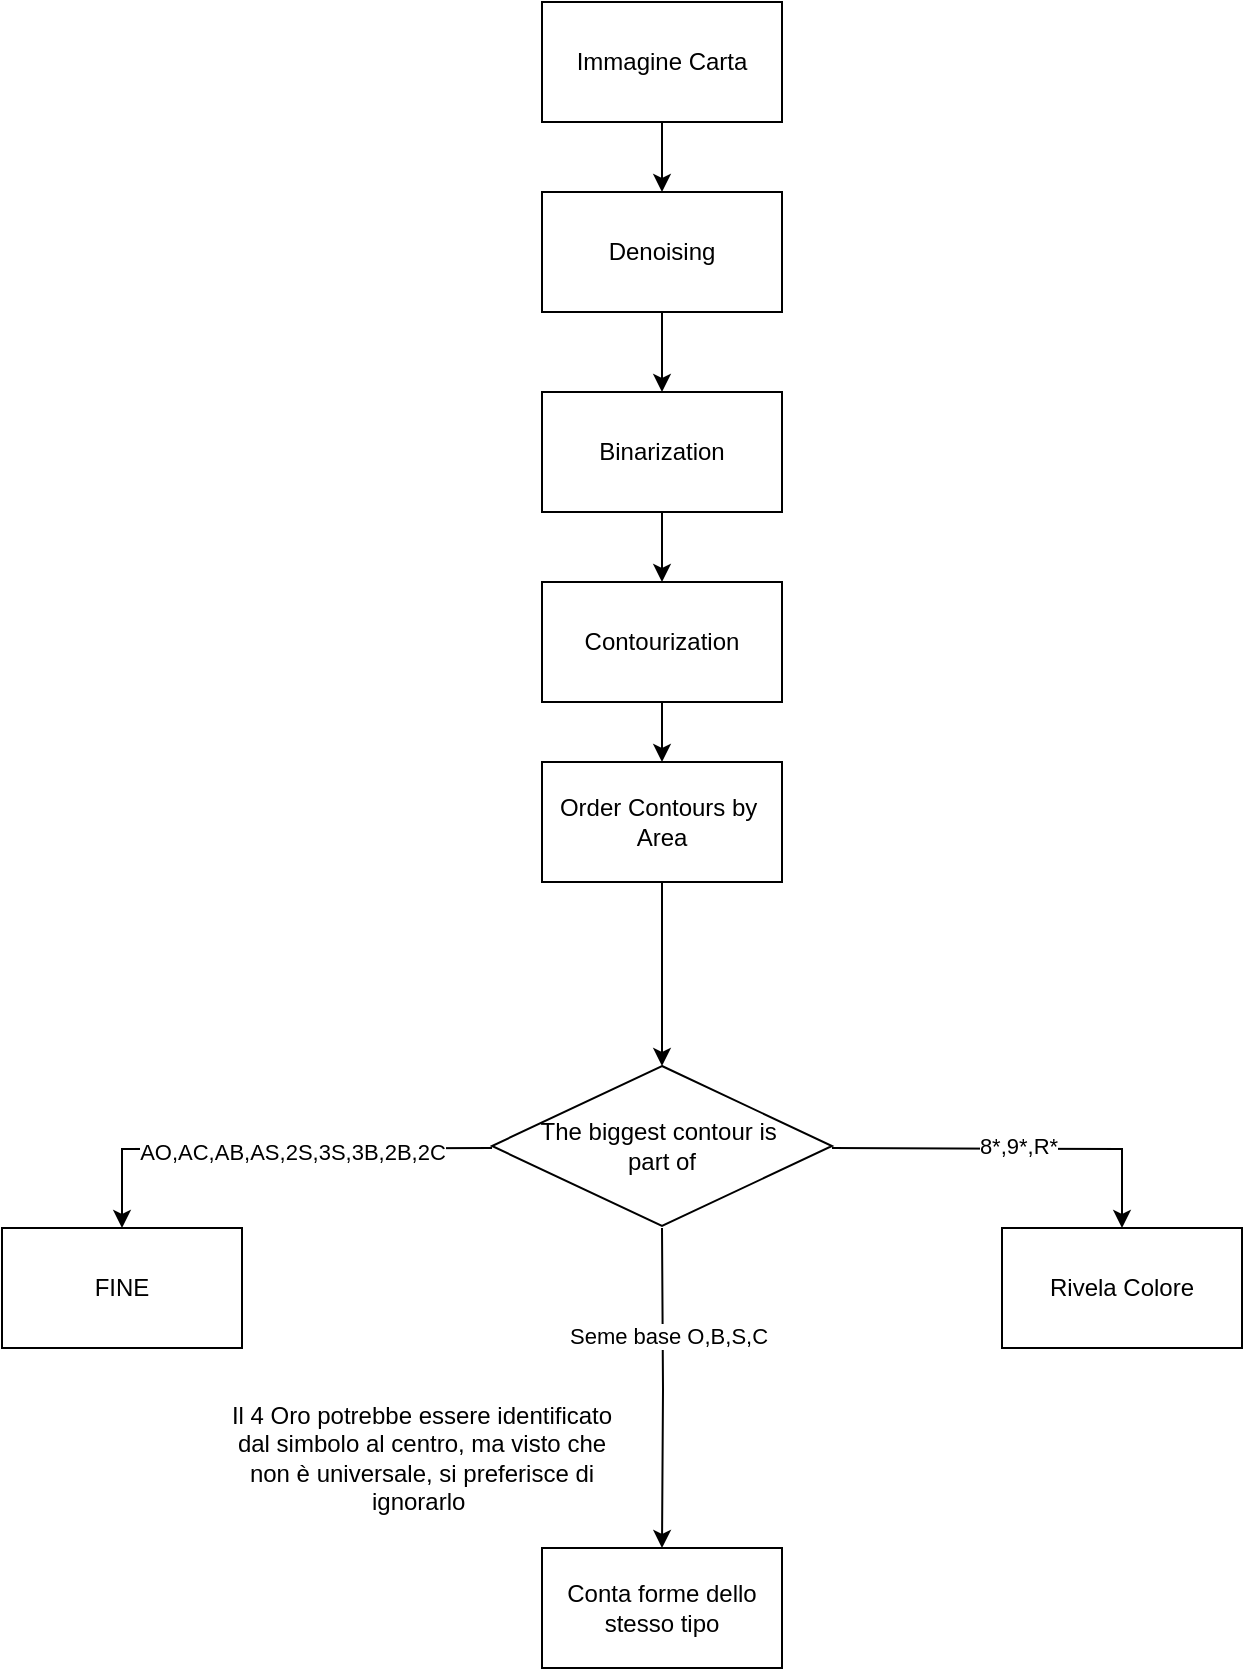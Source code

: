 <mxfile version="23.1.5" type="device">
  <diagram name="Pagina-1" id="IBxGYhdjXNhvbzq594ZX">
    <mxGraphModel dx="1062" dy="627" grid="1" gridSize="10" guides="1" tooltips="1" connect="1" arrows="1" fold="1" page="1" pageScale="1" pageWidth="827" pageHeight="1169" math="0" shadow="0">
      <root>
        <mxCell id="0" />
        <mxCell id="1" parent="0" />
        <mxCell id="2eioUZBjE8bfNR_qd9BA-19" value="" style="edgeStyle=orthogonalEdgeStyle;rounded=0;orthogonalLoop=1;jettySize=auto;html=1;" edge="1" parent="1" source="2eioUZBjE8bfNR_qd9BA-1" target="2eioUZBjE8bfNR_qd9BA-18">
          <mxGeometry relative="1" as="geometry" />
        </mxCell>
        <mxCell id="2eioUZBjE8bfNR_qd9BA-1" value="Immagine Carta" style="rounded=0;whiteSpace=wrap;html=1;" vertex="1" parent="1">
          <mxGeometry x="360" width="120" height="60" as="geometry" />
        </mxCell>
        <mxCell id="2eioUZBjE8bfNR_qd9BA-7" style="edgeStyle=orthogonalEdgeStyle;rounded=0;orthogonalLoop=1;jettySize=auto;html=1;exitX=0;exitY=0.5;exitDx=0;exitDy=0;entryX=0.5;entryY=0;entryDx=0;entryDy=0;" edge="1" parent="1" target="2eioUZBjE8bfNR_qd9BA-4">
          <mxGeometry relative="1" as="geometry">
            <mxPoint x="335" y="573" as="sourcePoint" />
          </mxGeometry>
        </mxCell>
        <mxCell id="2eioUZBjE8bfNR_qd9BA-13" value="&lt;div style=&quot;color: rgb(212, 212, 212); background-color: rgb(30, 30, 30); font-family: &amp;quot;Droid Sans Mono&amp;quot;, &amp;quot;monospace&amp;quot;, monospace; line-height: 19px; font-size: 8px;&quot;&gt;&lt;br&gt;&lt;/div&gt;" style="edgeLabel;html=1;align=center;verticalAlign=middle;resizable=0;points=[];" vertex="1" connectable="0" parent="2eioUZBjE8bfNR_qd9BA-7">
          <mxGeometry x="-0.375" y="4" relative="1" as="geometry">
            <mxPoint as="offset" />
          </mxGeometry>
        </mxCell>
        <mxCell id="2eioUZBjE8bfNR_qd9BA-14" value="AO,AC,AB,AS,2S,3S,3B,2B,2C" style="edgeLabel;html=1;align=center;verticalAlign=middle;resizable=0;points=[];" vertex="1" connectable="0" parent="2eioUZBjE8bfNR_qd9BA-7">
          <mxGeometry x="-0.105" y="1" relative="1" as="geometry">
            <mxPoint as="offset" />
          </mxGeometry>
        </mxCell>
        <mxCell id="2eioUZBjE8bfNR_qd9BA-9" value="" style="edgeStyle=orthogonalEdgeStyle;rounded=0;orthogonalLoop=1;jettySize=auto;html=1;" edge="1" parent="1" target="2eioUZBjE8bfNR_qd9BA-8">
          <mxGeometry relative="1" as="geometry">
            <mxPoint x="420" y="613" as="sourcePoint" />
          </mxGeometry>
        </mxCell>
        <mxCell id="2eioUZBjE8bfNR_qd9BA-15" value="&lt;div&gt;Seme base O,B,S,C&lt;/div&gt;" style="edgeLabel;html=1;align=center;verticalAlign=middle;resizable=0;points=[];" vertex="1" connectable="0" parent="2eioUZBjE8bfNR_qd9BA-9">
          <mxGeometry x="-0.332" y="2" relative="1" as="geometry">
            <mxPoint as="offset" />
          </mxGeometry>
        </mxCell>
        <mxCell id="2eioUZBjE8bfNR_qd9BA-12" style="edgeStyle=orthogonalEdgeStyle;rounded=0;orthogonalLoop=1;jettySize=auto;html=1;exitX=1;exitY=0.5;exitDx=0;exitDy=0;entryX=0.5;entryY=0;entryDx=0;entryDy=0;" edge="1" parent="1" target="2eioUZBjE8bfNR_qd9BA-10">
          <mxGeometry relative="1" as="geometry">
            <mxPoint x="505" y="573" as="sourcePoint" />
          </mxGeometry>
        </mxCell>
        <mxCell id="2eioUZBjE8bfNR_qd9BA-16" value="8*,9*,R*" style="edgeLabel;html=1;align=center;verticalAlign=middle;resizable=0;points=[];" vertex="1" connectable="0" parent="2eioUZBjE8bfNR_qd9BA-12">
          <mxGeometry x="0.006" y="2" relative="1" as="geometry">
            <mxPoint as="offset" />
          </mxGeometry>
        </mxCell>
        <mxCell id="2eioUZBjE8bfNR_qd9BA-2" value="The biggest contour is&amp;nbsp;&lt;br&gt;part of" style="rhombus;whiteSpace=wrap;html=1;" vertex="1" parent="1">
          <mxGeometry x="335" y="532" width="170" height="80" as="geometry" />
        </mxCell>
        <mxCell id="2eioUZBjE8bfNR_qd9BA-4" value="FINE" style="rounded=0;whiteSpace=wrap;html=1;" vertex="1" parent="1">
          <mxGeometry x="90" y="613" width="120" height="60" as="geometry" />
        </mxCell>
        <mxCell id="2eioUZBjE8bfNR_qd9BA-8" value="Conta forme dello stesso tipo" style="rounded=0;whiteSpace=wrap;html=1;" vertex="1" parent="1">
          <mxGeometry x="360" y="773" width="120" height="60" as="geometry" />
        </mxCell>
        <mxCell id="2eioUZBjE8bfNR_qd9BA-10" value="Rivela Colore" style="rounded=0;whiteSpace=wrap;html=1;" vertex="1" parent="1">
          <mxGeometry x="590" y="613" width="120" height="60" as="geometry" />
        </mxCell>
        <mxCell id="2eioUZBjE8bfNR_qd9BA-17" value="Il 4 Oro potrebbe essere identificato dal simbolo al centro, ma visto che non è universale, si preferisce di ignorarlo&amp;nbsp;" style="text;html=1;align=center;verticalAlign=middle;whiteSpace=wrap;rounded=0;" vertex="1" parent="1">
          <mxGeometry x="200" y="693" width="200" height="70" as="geometry" />
        </mxCell>
        <mxCell id="2eioUZBjE8bfNR_qd9BA-21" value="" style="edgeStyle=orthogonalEdgeStyle;rounded=0;orthogonalLoop=1;jettySize=auto;html=1;" edge="1" parent="1" source="2eioUZBjE8bfNR_qd9BA-18" target="2eioUZBjE8bfNR_qd9BA-20">
          <mxGeometry relative="1" as="geometry" />
        </mxCell>
        <mxCell id="2eioUZBjE8bfNR_qd9BA-18" value="Denoising" style="rounded=0;whiteSpace=wrap;html=1;" vertex="1" parent="1">
          <mxGeometry x="360" y="95" width="120" height="60" as="geometry" />
        </mxCell>
        <mxCell id="2eioUZBjE8bfNR_qd9BA-23" value="" style="edgeStyle=orthogonalEdgeStyle;rounded=0;orthogonalLoop=1;jettySize=auto;html=1;" edge="1" parent="1" source="2eioUZBjE8bfNR_qd9BA-20" target="2eioUZBjE8bfNR_qd9BA-22">
          <mxGeometry relative="1" as="geometry" />
        </mxCell>
        <mxCell id="2eioUZBjE8bfNR_qd9BA-20" value="Binarization" style="whiteSpace=wrap;html=1;rounded=0;" vertex="1" parent="1">
          <mxGeometry x="360" y="195" width="120" height="60" as="geometry" />
        </mxCell>
        <mxCell id="2eioUZBjE8bfNR_qd9BA-25" value="" style="edgeStyle=orthogonalEdgeStyle;rounded=0;orthogonalLoop=1;jettySize=auto;html=1;" edge="1" parent="1" source="2eioUZBjE8bfNR_qd9BA-22" target="2eioUZBjE8bfNR_qd9BA-24">
          <mxGeometry relative="1" as="geometry" />
        </mxCell>
        <mxCell id="2eioUZBjE8bfNR_qd9BA-22" value="Contourization" style="whiteSpace=wrap;html=1;rounded=0;" vertex="1" parent="1">
          <mxGeometry x="360" y="290" width="120" height="60" as="geometry" />
        </mxCell>
        <mxCell id="2eioUZBjE8bfNR_qd9BA-26" value="" style="edgeStyle=orthogonalEdgeStyle;rounded=0;orthogonalLoop=1;jettySize=auto;html=1;" edge="1" parent="1" source="2eioUZBjE8bfNR_qd9BA-24" target="2eioUZBjE8bfNR_qd9BA-2">
          <mxGeometry relative="1" as="geometry" />
        </mxCell>
        <mxCell id="2eioUZBjE8bfNR_qd9BA-24" value="Order Contours by&amp;nbsp;&lt;br&gt;Area" style="whiteSpace=wrap;html=1;rounded=0;" vertex="1" parent="1">
          <mxGeometry x="360" y="380" width="120" height="60" as="geometry" />
        </mxCell>
      </root>
    </mxGraphModel>
  </diagram>
</mxfile>
